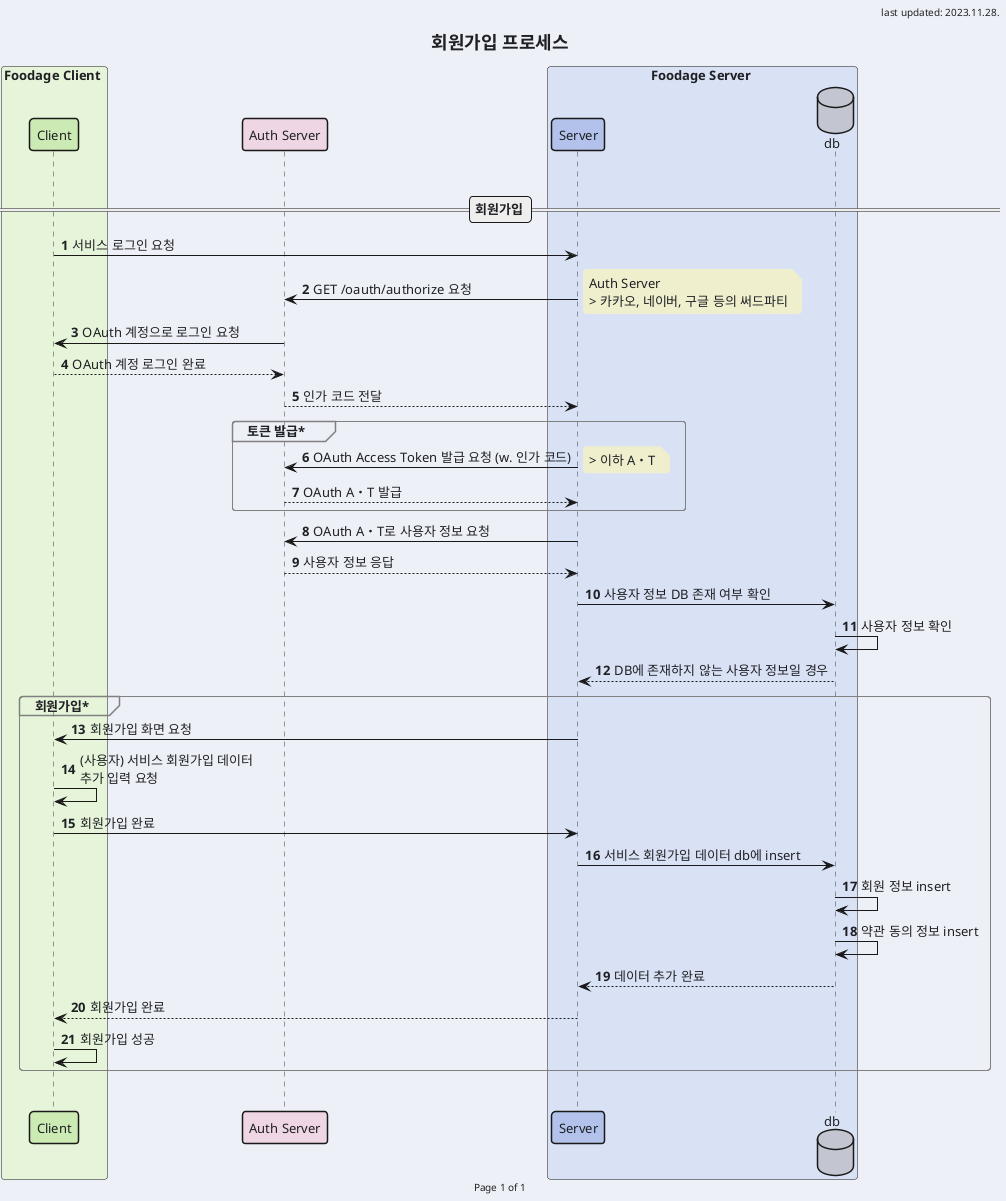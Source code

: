 @startuml
!theme mars
header last updated: 2023.11.28.
footer Page %page% of %lastpage%
title
    <size:18> 회원가입 프로세스 </size>
end title

''''''''
' skin '
''''''''
skinparam backgroundColor #edf0f6
skinparam defaultFontName Arial
skinparam defaultFontSize 13
skinparam defaultFontColor #1f2024
skinparam sequenceGroupBackgroundColor transparent
skinparam sequenceGroupBorderColor gray
skinparam noteBackgroundColor #efefce
skinparam noteBorderColor transparent

'''''''
'actor User as user
box Foodage Client #e6f5d9
    participant "Client" as client #cceab3
end box
'''''''
    participant "Auth Server" as a_server #efd6e4
'''''''
box Foodage Server #d9e1f5
    participant "Server" as server #b3c2ea
    database db #c3c6d1
end box
'''''''
autonumber


|||
== 회원가입==

'로그인
client -> server: 서비스 로그인 요청
server -> a_server: GET /oauth/authorize 요청
  note right: Auth Server\n> 카카오, 네이버, 구글 등의 써드파티
a_server -> client: OAuth 계정으로 로그인 요청

'서비스 회원가입 & 로그인
client --> a_server: OAuth 계정 로그인 완료
a_server --> server: 인가 코드 전달

group 토큰 발급*
    ''' at 발급
    server -> a_server: OAuth Access Token 발급 요청 (w. 인가 코드)
      note right: > 이하 A・T
    a_server --> server: OAuth A・T 발급
end

''' at로 사용자 정보 확인
server -> a_server: OAuth A・T로 사용자 정보 요청
a_server --> server: 사용자 정보 응답
server -> db: 사용자 정보 DB 존재 여부 확인
db -> db: 사용자 정보 확인
db --> server: DB에 존재하지 않는 사용자 정보일 경우

'회원가입
group 회원가입*
    server -> client: 회원가입 화면 요청
    client -> client: (사용자) 서비스 회원가입 데이터\n추가 입력 요청
    client -> server: 회원가입 완료
    server -> db: 서비스 회원가입 데이터 db에 insert
    db -> db: 회원 정보 insert
    db -> db: 약관 동의 정보 insert
    db --> server: 데이터 추가 완료
    server --> client: 회원가입 완료
    client -> client: 회원가입 성공
end

|||

@enduml
